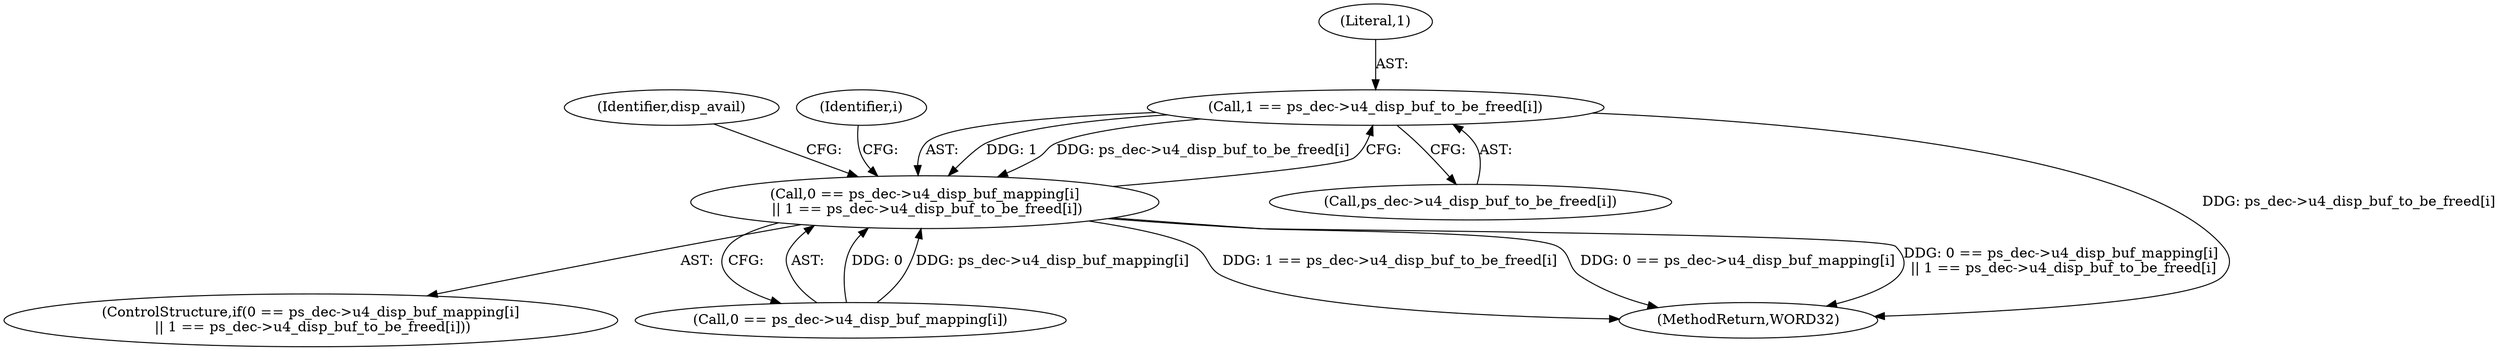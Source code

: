 digraph "0_Android_326fe991a4b7971e8aeaf4ac775491dd8abd85bb@pointer" {
"1000575" [label="(Call,1 == ps_dec->u4_disp_buf_to_be_freed[i])"];
"1000567" [label="(Call,0 == ps_dec->u4_disp_buf_mapping[i]\n || 1 == ps_dec->u4_disp_buf_to_be_freed[i])"];
"1000576" [label="(Literal,1)"];
"1000567" [label="(Call,0 == ps_dec->u4_disp_buf_mapping[i]\n || 1 == ps_dec->u4_disp_buf_to_be_freed[i])"];
"1000575" [label="(Call,1 == ps_dec->u4_disp_buf_to_be_freed[i])"];
"1000568" [label="(Call,0 == ps_dec->u4_disp_buf_mapping[i])"];
"1000566" [label="(ControlStructure,if(0 == ps_dec->u4_disp_buf_mapping[i]\n || 1 == ps_dec->u4_disp_buf_to_be_freed[i]))"];
"1000584" [label="(Identifier,disp_avail)"];
"1000564" [label="(Identifier,i)"];
"1000577" [label="(Call,ps_dec->u4_disp_buf_to_be_freed[i])"];
"1002147" [label="(MethodReturn,WORD32)"];
"1000575" -> "1000567"  [label="AST: "];
"1000575" -> "1000577"  [label="CFG: "];
"1000576" -> "1000575"  [label="AST: "];
"1000577" -> "1000575"  [label="AST: "];
"1000567" -> "1000575"  [label="CFG: "];
"1000575" -> "1002147"  [label="DDG: ps_dec->u4_disp_buf_to_be_freed[i]"];
"1000575" -> "1000567"  [label="DDG: 1"];
"1000575" -> "1000567"  [label="DDG: ps_dec->u4_disp_buf_to_be_freed[i]"];
"1000567" -> "1000566"  [label="AST: "];
"1000567" -> "1000568"  [label="CFG: "];
"1000568" -> "1000567"  [label="AST: "];
"1000584" -> "1000567"  [label="CFG: "];
"1000564" -> "1000567"  [label="CFG: "];
"1000567" -> "1002147"  [label="DDG: 1 == ps_dec->u4_disp_buf_to_be_freed[i]"];
"1000567" -> "1002147"  [label="DDG: 0 == ps_dec->u4_disp_buf_mapping[i]"];
"1000567" -> "1002147"  [label="DDG: 0 == ps_dec->u4_disp_buf_mapping[i]\n || 1 == ps_dec->u4_disp_buf_to_be_freed[i]"];
"1000568" -> "1000567"  [label="DDG: 0"];
"1000568" -> "1000567"  [label="DDG: ps_dec->u4_disp_buf_mapping[i]"];
}
